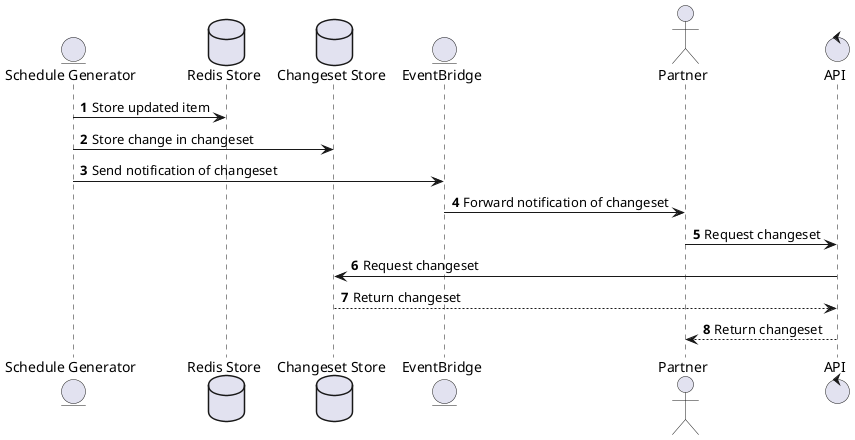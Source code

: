 @startuml Changeset Lifecycle
entity "Schedule Generator" as sg
database "Redis Store" as bsd
database "Changeset Store" as s3
entity EventBridge as eb
actor Partner as partner
control API as api

autonumber

sg -> bsd : Store updated item
sg -> s3 : Store change in changeset
sg -> eb : Send notification of changeset
eb -> partner : Forward notification of changeset
partner -> api : Request changeset
api -> s3: Request changeset
api <-- s3: Return changeset
partner <-- api : Return changeset

@enduml
